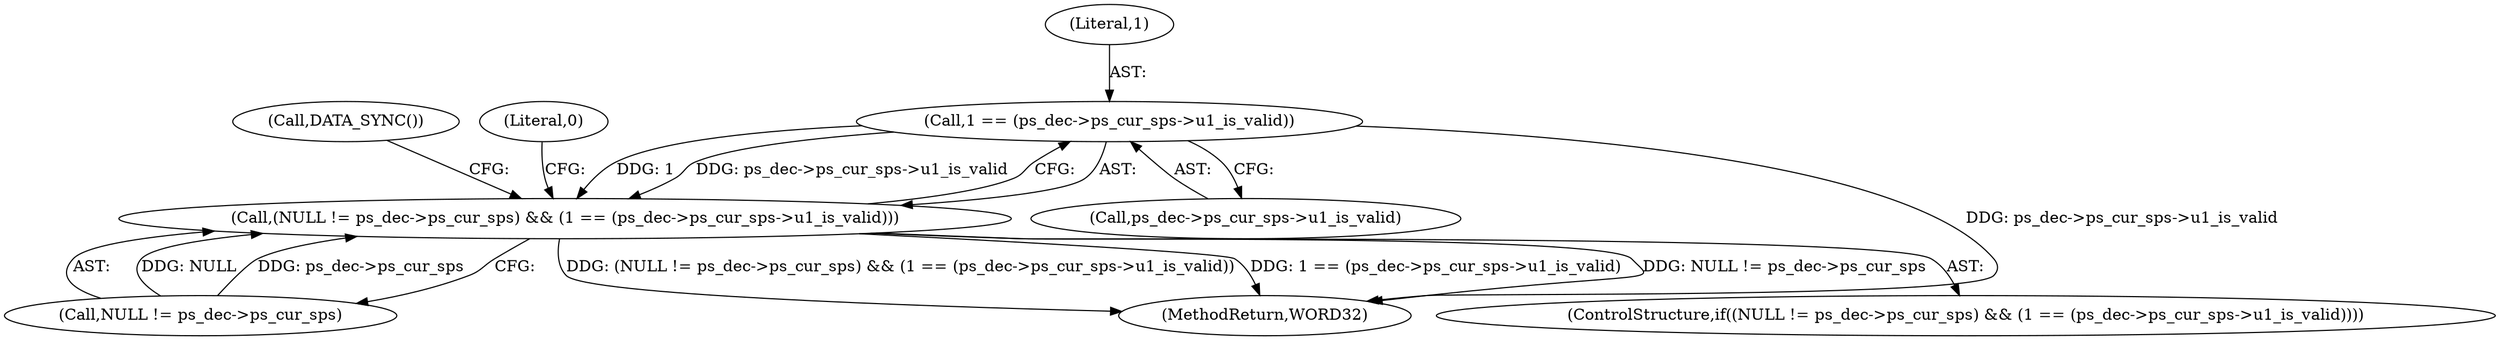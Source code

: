 digraph "0_Android_7554755536019e439433c515eeb44e701fb3bfb2@pointer" {
"1002105" [label="(Call,1 == (ps_dec->ps_cur_sps->u1_is_valid))"];
"1002099" [label="(Call,(NULL != ps_dec->ps_cur_sps) && (1 == (ps_dec->ps_cur_sps->u1_is_valid)))"];
"1002107" [label="(Call,ps_dec->ps_cur_sps->u1_is_valid)"];
"1002100" [label="(Call,NULL != ps_dec->ps_cur_sps)"];
"1002099" [label="(Call,(NULL != ps_dec->ps_cur_sps) && (1 == (ps_dec->ps_cur_sps->u1_is_valid)))"];
"1002134" [label="(Call,DATA_SYNC())"];
"1002106" [label="(Literal,1)"];
"1002116" [label="(Literal,0)"];
"1002142" [label="(MethodReturn,WORD32)"];
"1002105" [label="(Call,1 == (ps_dec->ps_cur_sps->u1_is_valid))"];
"1002098" [label="(ControlStructure,if((NULL != ps_dec->ps_cur_sps) && (1 == (ps_dec->ps_cur_sps->u1_is_valid))))"];
"1002105" -> "1002099"  [label="AST: "];
"1002105" -> "1002107"  [label="CFG: "];
"1002106" -> "1002105"  [label="AST: "];
"1002107" -> "1002105"  [label="AST: "];
"1002099" -> "1002105"  [label="CFG: "];
"1002105" -> "1002142"  [label="DDG: ps_dec->ps_cur_sps->u1_is_valid"];
"1002105" -> "1002099"  [label="DDG: 1"];
"1002105" -> "1002099"  [label="DDG: ps_dec->ps_cur_sps->u1_is_valid"];
"1002099" -> "1002098"  [label="AST: "];
"1002099" -> "1002100"  [label="CFG: "];
"1002100" -> "1002099"  [label="AST: "];
"1002116" -> "1002099"  [label="CFG: "];
"1002134" -> "1002099"  [label="CFG: "];
"1002099" -> "1002142"  [label="DDG: NULL != ps_dec->ps_cur_sps"];
"1002099" -> "1002142"  [label="DDG: (NULL != ps_dec->ps_cur_sps) && (1 == (ps_dec->ps_cur_sps->u1_is_valid))"];
"1002099" -> "1002142"  [label="DDG: 1 == (ps_dec->ps_cur_sps->u1_is_valid)"];
"1002100" -> "1002099"  [label="DDG: NULL"];
"1002100" -> "1002099"  [label="DDG: ps_dec->ps_cur_sps"];
}

